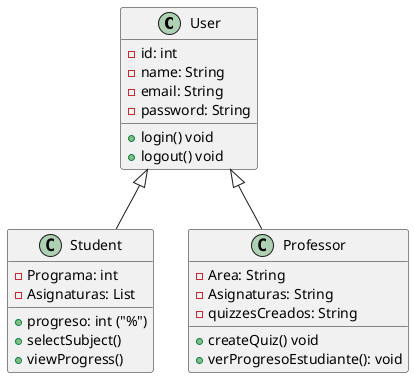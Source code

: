 @startuml
class User {
    - id: int
    - name: String
    - email: String
    - password: String
    + login() void
    + logout() void
}

class Student extends User {
    - Programa: int
    - Asignaturas: List
    + progreso: int ("%")
    + selectSubject()
    + viewProgress()
}

class Professor extends User {
    - Area: String
    - Asignaturas: String
    - quizzesCreados: String
    + createQuiz() void
    + verProgresoEstudiante(): void
}
@enduml
